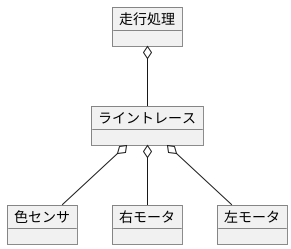 @startuml
object 走行処理
object ライントレース
object 色センサ
object 右モータ
object 左モータ

走行処理 o-- ライントレース
ライントレース o-- 色センサ
ライントレース o-- 右モータ
ライントレース o-- 左モータ
@enduml
